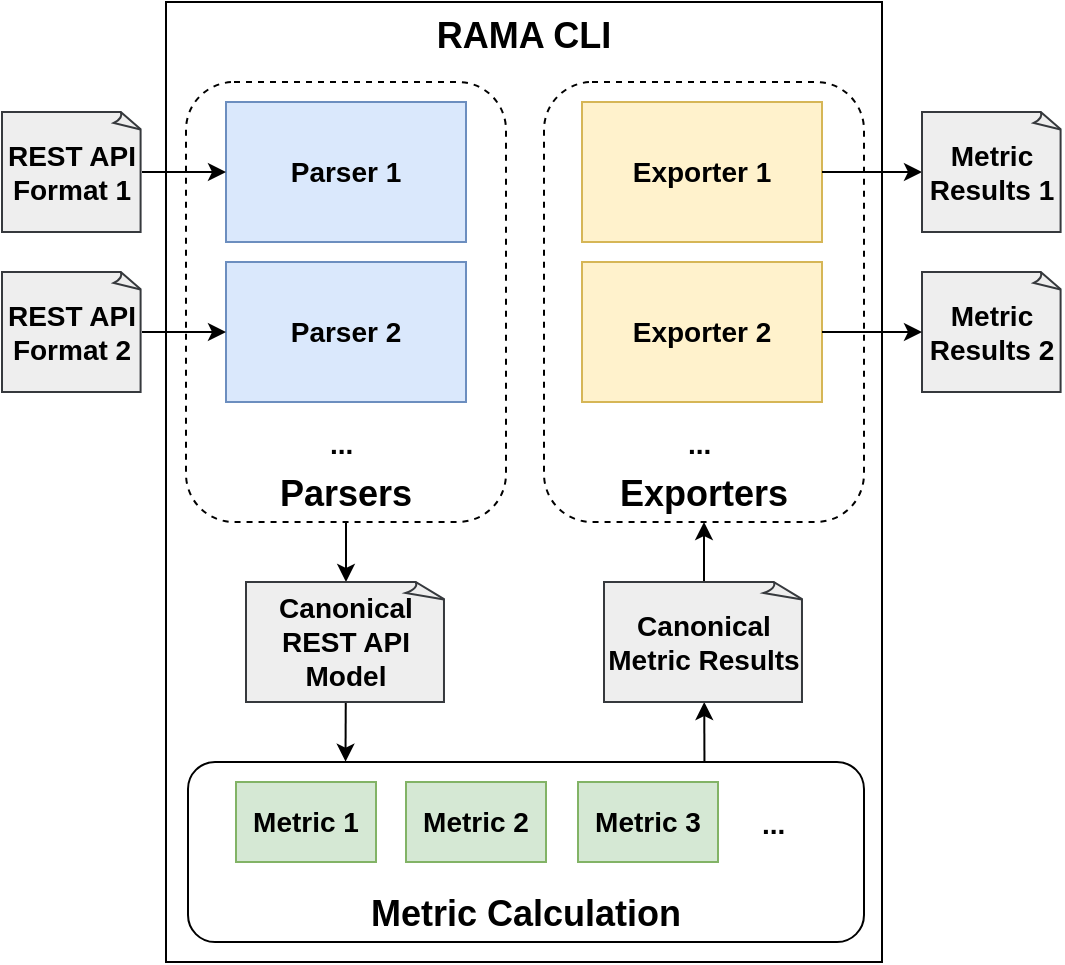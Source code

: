 <mxfile version="12.3.7" type="device" pages="1"><diagram id="nR08aBF_8X29XFwnHsQa" name="Page-1"><mxGraphModel dx="1422" dy="846" grid="1" gridSize="10" guides="1" tooltips="1" connect="1" arrows="1" fold="1" page="1" pageScale="1" pageWidth="827" pageHeight="1169" math="0" shadow="0"><root><mxCell id="0"/><mxCell id="1" parent="0"/><mxCell id="g9fGr14iFngD2E7_xV4k-18" value="&lt;font style=&quot;font-size: 18px&quot;&gt;RAMA CLI&lt;/font&gt;" style="rounded=0;whiteSpace=wrap;html=1;fontSize=14;verticalAlign=top;strokeColor=#000000;labelBorderColor=none;fontStyle=1" parent="1" vertex="1"><mxGeometry x="142" y="20" width="358" height="480" as="geometry"/></mxCell><mxCell id="g9fGr14iFngD2E7_xV4k-19" value="" style="rounded=0;orthogonalLoop=1;jettySize=auto;html=1;fontSize=14;fontStyle=1" parent="1" source="g9fGr14iFngD2E7_xV4k-20" target="eQPoFbcavhC3pSA8EuiC-13" edge="1"><mxGeometry relative="1" as="geometry"><mxPoint x="366" y="235" as="targetPoint"/></mxGeometry></mxCell><mxCell id="g9fGr14iFngD2E7_xV4k-20" value="&lt;font style=&quot;font-size: 18px&quot;&gt;Parsers&lt;/font&gt;" style="rounded=1;whiteSpace=wrap;html=1;dashed=1;labelPosition=center;verticalLabelPosition=middle;align=center;verticalAlign=bottom;fontSize=14;fontStyle=1" parent="1" vertex="1"><mxGeometry x="152" y="60" width="160" height="220" as="geometry"/></mxCell><mxCell id="g9fGr14iFngD2E7_xV4k-21" value="Parser 1" style="rounded=0;whiteSpace=wrap;html=1;fontSize=14;fontStyle=1;fillColor=#dae8fc;strokeColor=#6c8ebf;" parent="1" vertex="1"><mxGeometry x="172" y="70" width="120" height="70" as="geometry"/></mxCell><mxCell id="g9fGr14iFngD2E7_xV4k-22" value="..." style="text;html=1;resizable=0;points=[];autosize=1;align=left;verticalAlign=top;spacingTop=-4;fontStyle=1;fontSize=14;" parent="1" vertex="1"><mxGeometry x="222" y="230" width="30" height="20" as="geometry"/></mxCell><mxCell id="g9fGr14iFngD2E7_xV4k-27" value="" style="rounded=0;orthogonalLoop=1;jettySize=auto;html=1;fontSize=14;fontStyle=1;exitX=0.764;exitY=0.004;exitDx=0;exitDy=0;exitPerimeter=0;" parent="1" source="g9fGr14iFngD2E7_xV4k-30" target="eQPoFbcavhC3pSA8EuiC-14" edge="1"><mxGeometry relative="1" as="geometry"><mxPoint x="412" y="780" as="sourcePoint"/><mxPoint x="422" y="535" as="targetPoint"/></mxGeometry></mxCell><mxCell id="g9fGr14iFngD2E7_xV4k-29" value="" style="rounded=0;orthogonalLoop=1;jettySize=auto;html=1;fontSize=14;fontStyle=1" parent="1" source="eQPoFbcavhC3pSA8EuiC-14" target="g9fGr14iFngD2E7_xV4k-32" edge="1"><mxGeometry relative="1" as="geometry"><mxPoint x="712" y="180" as="targetPoint"/><mxPoint x="658" y="235" as="sourcePoint"/></mxGeometry></mxCell><mxCell id="g9fGr14iFngD2E7_xV4k-30" value="Metric Calculation" style="rounded=1;whiteSpace=wrap;html=1;strokeColor=#000000;fontSize=18;fontStyle=1;verticalAlign=bottom;" parent="1" vertex="1"><mxGeometry x="153" y="400" width="338" height="90" as="geometry"/></mxCell><mxCell id="g9fGr14iFngD2E7_xV4k-31" value="" style="endArrow=classic;html=1;fontSize=14;fontStyle=1;entryX=0.233;entryY=-0.002;entryDx=0;entryDy=0;entryPerimeter=0;" parent="1" source="eQPoFbcavhC3pSA8EuiC-13" target="g9fGr14iFngD2E7_xV4k-30" edge="1"><mxGeometry width="50" height="50" relative="1" as="geometry"><mxPoint x="229.607" y="450" as="sourcePoint"/><mxPoint x="230" y="560" as="targetPoint"/></mxGeometry></mxCell><mxCell id="g9fGr14iFngD2E7_xV4k-32" value="&lt;font style=&quot;font-size: 18px&quot;&gt;Exporters&lt;/font&gt;" style="rounded=1;whiteSpace=wrap;html=1;dashed=1;labelPosition=center;verticalLabelPosition=middle;align=center;verticalAlign=bottom;fontSize=14;fontStyle=1" parent="1" vertex="1"><mxGeometry x="331" y="60" width="160" height="220" as="geometry"/></mxCell><mxCell id="g9fGr14iFngD2E7_xV4k-33" value="Exporter 1" style="rounded=0;whiteSpace=wrap;html=1;fontSize=14;fontStyle=1;fillColor=#fff2cc;strokeColor=#d6b656;" parent="1" vertex="1"><mxGeometry x="350" y="70" width="120" height="70" as="geometry"/></mxCell><mxCell id="g9fGr14iFngD2E7_xV4k-34" value="Exporter 2" style="rounded=0;whiteSpace=wrap;html=1;fontSize=14;fontStyle=1;fillColor=#fff2cc;strokeColor=#d6b656;" parent="1" vertex="1"><mxGeometry x="350" y="150" width="120" height="70" as="geometry"/></mxCell><mxCell id="g9fGr14iFngD2E7_xV4k-35" value="..." style="text;html=1;resizable=0;points=[];autosize=1;align=left;verticalAlign=top;spacingTop=-4;fontStyle=1;fontSize=14;" parent="1" vertex="1"><mxGeometry x="401" y="230" width="30" height="20" as="geometry"/></mxCell><mxCell id="g9fGr14iFngD2E7_xV4k-37" value="" style="edgeStyle=orthogonalEdgeStyle;rounded=0;orthogonalLoop=1;jettySize=auto;html=1;fontSize=14;fontStyle=1" parent="1" source="g9fGr14iFngD2E7_xV4k-33" target="eQPoFbcavhC3pSA8EuiC-8" edge="1"><mxGeometry relative="1" as="geometry"><mxPoint x="491" y="180" as="sourcePoint"/><mxPoint x="541" y="117" as="targetPoint"/></mxGeometry></mxCell><mxCell id="FHzPAo40krkKeBisB7pR-1" value="Parser 2" style="rounded=0;whiteSpace=wrap;html=1;fontSize=14;fontStyle=1;fillColor=#dae8fc;strokeColor=#6c8ebf;" parent="1" vertex="1"><mxGeometry x="172" y="150" width="120" height="70" as="geometry"/></mxCell><mxCell id="eQPoFbcavhC3pSA8EuiC-2" value="" style="edgeStyle=orthogonalEdgeStyle;rounded=0;orthogonalLoop=1;jettySize=auto;html=1;fontSize=14;fontStyle=1" parent="1" source="eQPoFbcavhC3pSA8EuiC-11" target="g9fGr14iFngD2E7_xV4k-21" edge="1"><mxGeometry relative="1" as="geometry"><mxPoint x="118" y="115" as="sourcePoint"/><mxPoint x="941" y="190" as="targetPoint"/></mxGeometry></mxCell><mxCell id="eQPoFbcavhC3pSA8EuiC-4" value="" style="edgeStyle=orthogonalEdgeStyle;rounded=0;orthogonalLoop=1;jettySize=auto;html=1;fontSize=14;fontStyle=1" parent="1" source="eQPoFbcavhC3pSA8EuiC-12" target="FHzPAo40krkKeBisB7pR-1" edge="1"><mxGeometry relative="1" as="geometry"><mxPoint x="118" y="195" as="sourcePoint"/><mxPoint x="182" y="125" as="targetPoint"/></mxGeometry></mxCell><mxCell id="eQPoFbcavhC3pSA8EuiC-8" value="&lt;span&gt;Metric&lt;/span&gt;&lt;br&gt;&lt;span&gt;Results 1&lt;/span&gt;" style="whiteSpace=wrap;html=1;shape=mxgraph.basic.document;fontSize=14;fontStyle=1;fillColor=#eeeeee;strokeColor=#36393d;" parent="1" vertex="1"><mxGeometry x="520" y="75" width="70" height="60" as="geometry"/></mxCell><mxCell id="eQPoFbcavhC3pSA8EuiC-9" value="&lt;span&gt;Metric&lt;/span&gt;&lt;br&gt;&lt;span&gt;Results 2&lt;/span&gt;" style="whiteSpace=wrap;html=1;shape=mxgraph.basic.document;fontSize=14;fontStyle=1;fillColor=#eeeeee;strokeColor=#36393d;" parent="1" vertex="1"><mxGeometry x="520" y="155" width="70" height="60" as="geometry"/></mxCell><mxCell id="eQPoFbcavhC3pSA8EuiC-10" value="" style="edgeStyle=orthogonalEdgeStyle;rounded=0;orthogonalLoop=1;jettySize=auto;html=1;fontSize=14;fontStyle=1" parent="1" source="g9fGr14iFngD2E7_xV4k-34" target="eQPoFbcavhC3pSA8EuiC-9" edge="1"><mxGeometry relative="1" as="geometry"><mxPoint x="481" y="125" as="sourcePoint"/><mxPoint x="531" y="125" as="targetPoint"/></mxGeometry></mxCell><mxCell id="eQPoFbcavhC3pSA8EuiC-11" value="REST API Format 1" style="whiteSpace=wrap;html=1;shape=mxgraph.basic.document;fontSize=14;fontStyle=1;fillColor=#eeeeee;strokeColor=#36393d;" parent="1" vertex="1"><mxGeometry x="60" y="75" width="70" height="60" as="geometry"/></mxCell><mxCell id="eQPoFbcavhC3pSA8EuiC-12" value="REST API Format 2" style="whiteSpace=wrap;html=1;shape=mxgraph.basic.document;fontSize=14;fontStyle=1;fillColor=#eeeeee;strokeColor=#36393d;" parent="1" vertex="1"><mxGeometry x="60" y="155" width="70" height="60" as="geometry"/></mxCell><mxCell id="eQPoFbcavhC3pSA8EuiC-13" value="Canonical REST API Model" style="whiteSpace=wrap;html=1;shape=mxgraph.basic.document;fontSize=14;fontStyle=1;fillColor=#eeeeee;strokeColor=#36393d;" parent="1" vertex="1"><mxGeometry x="182" y="310" width="100" height="60" as="geometry"/></mxCell><mxCell id="eQPoFbcavhC3pSA8EuiC-14" value="Canonical Metric Results&lt;br&gt;" style="whiteSpace=wrap;html=1;shape=mxgraph.basic.document;fontSize=14;fontStyle=1;fillColor=#eeeeee;strokeColor=#36393d;" parent="1" vertex="1"><mxGeometry x="361" y="310" width="100" height="60" as="geometry"/></mxCell><mxCell id="eQPoFbcavhC3pSA8EuiC-15" value="Metric 1" style="rounded=0;whiteSpace=wrap;html=1;fontSize=14;fontStyle=1;fillColor=#d5e8d4;strokeColor=#82b366;" parent="1" vertex="1"><mxGeometry x="177" y="410" width="70" height="40" as="geometry"/></mxCell><mxCell id="eQPoFbcavhC3pSA8EuiC-16" value="Metric 2" style="rounded=0;whiteSpace=wrap;html=1;fontSize=14;fontStyle=1;fillColor=#d5e8d4;strokeColor=#82b366;" parent="1" vertex="1"><mxGeometry x="262" y="410" width="70" height="40" as="geometry"/></mxCell><mxCell id="eQPoFbcavhC3pSA8EuiC-17" value="Metric 3" style="rounded=0;whiteSpace=wrap;html=1;fontSize=14;fontStyle=1;fillColor=#d5e8d4;strokeColor=#82b366;" parent="1" vertex="1"><mxGeometry x="348" y="410" width="70" height="40" as="geometry"/></mxCell><mxCell id="eQPoFbcavhC3pSA8EuiC-18" value="..." style="text;html=1;resizable=0;points=[];autosize=1;align=left;verticalAlign=top;spacingTop=-4;fontStyle=1;fontSize=14;" parent="1" vertex="1"><mxGeometry x="438" y="420" width="30" height="20" as="geometry"/></mxCell></root></mxGraphModel></diagram></mxfile>